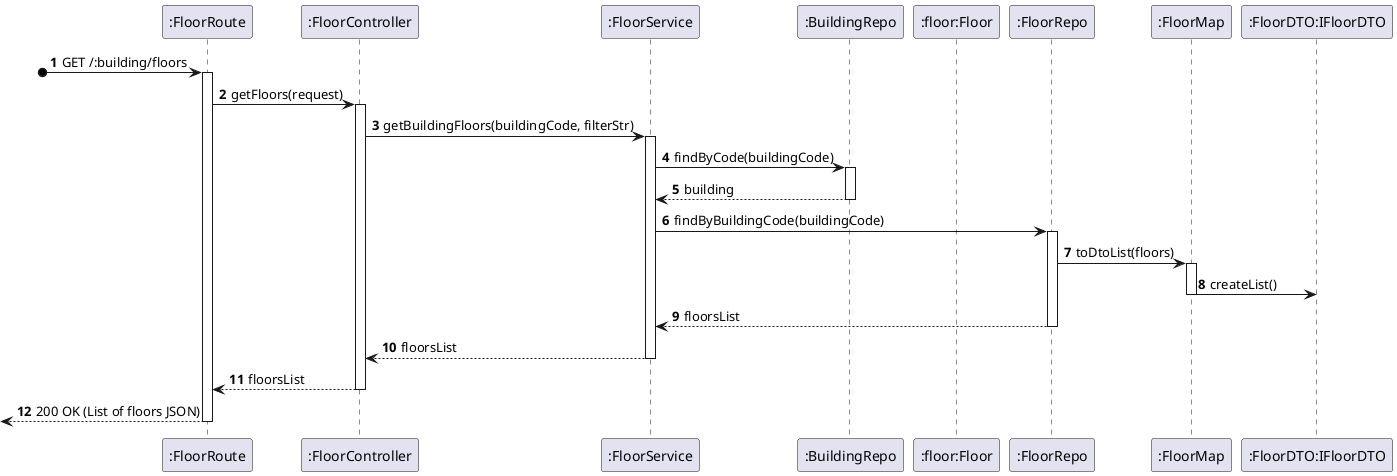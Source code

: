 @startuml _process-view
autonumber
participant ROUTE as ":FloorRoute"
participant CTRL as ":FloorController"
participant SRV as ":FloorService"
participant REPOBUILDING as ":BuildingRepo"
participant FLOOR as ":floor:Floor"
participant REPO as ":FloorRepo"
participant MAP as ":FloorMap"
participant DTO as ":FloorDTO:IFloorDTO"

?o-> ROUTE : GET /:building/floors
activate ROUTE

ROUTE -> CTRL : getFloors(request)
activate CTRL
CTRL -> SRV : getBuildingFloors(buildingCode, filterStr)
activate SRV
SRV -> REPOBUILDING : findByCode(buildingCode)
activate REPOBUILDING
REPOBUILDING --> SRV : building
deactivate REPOBUILDING
SRV -> REPO : findByBuildingCode(buildingCode)
activate REPO
REPO -> MAP : toDtoList(floors)
activate MAP
MAP -> DTO : createList()
deactivate MAP
REPO --> SRV : floorsList
deactivate REPO
SRV --> CTRL : floorsList
deactivate SRV
CTRL --> ROUTE : floorsList
deactivate CTRL
<-- ROUTE : 200 OK (List of floors JSON)
deactivate ROUTE

@enduml
